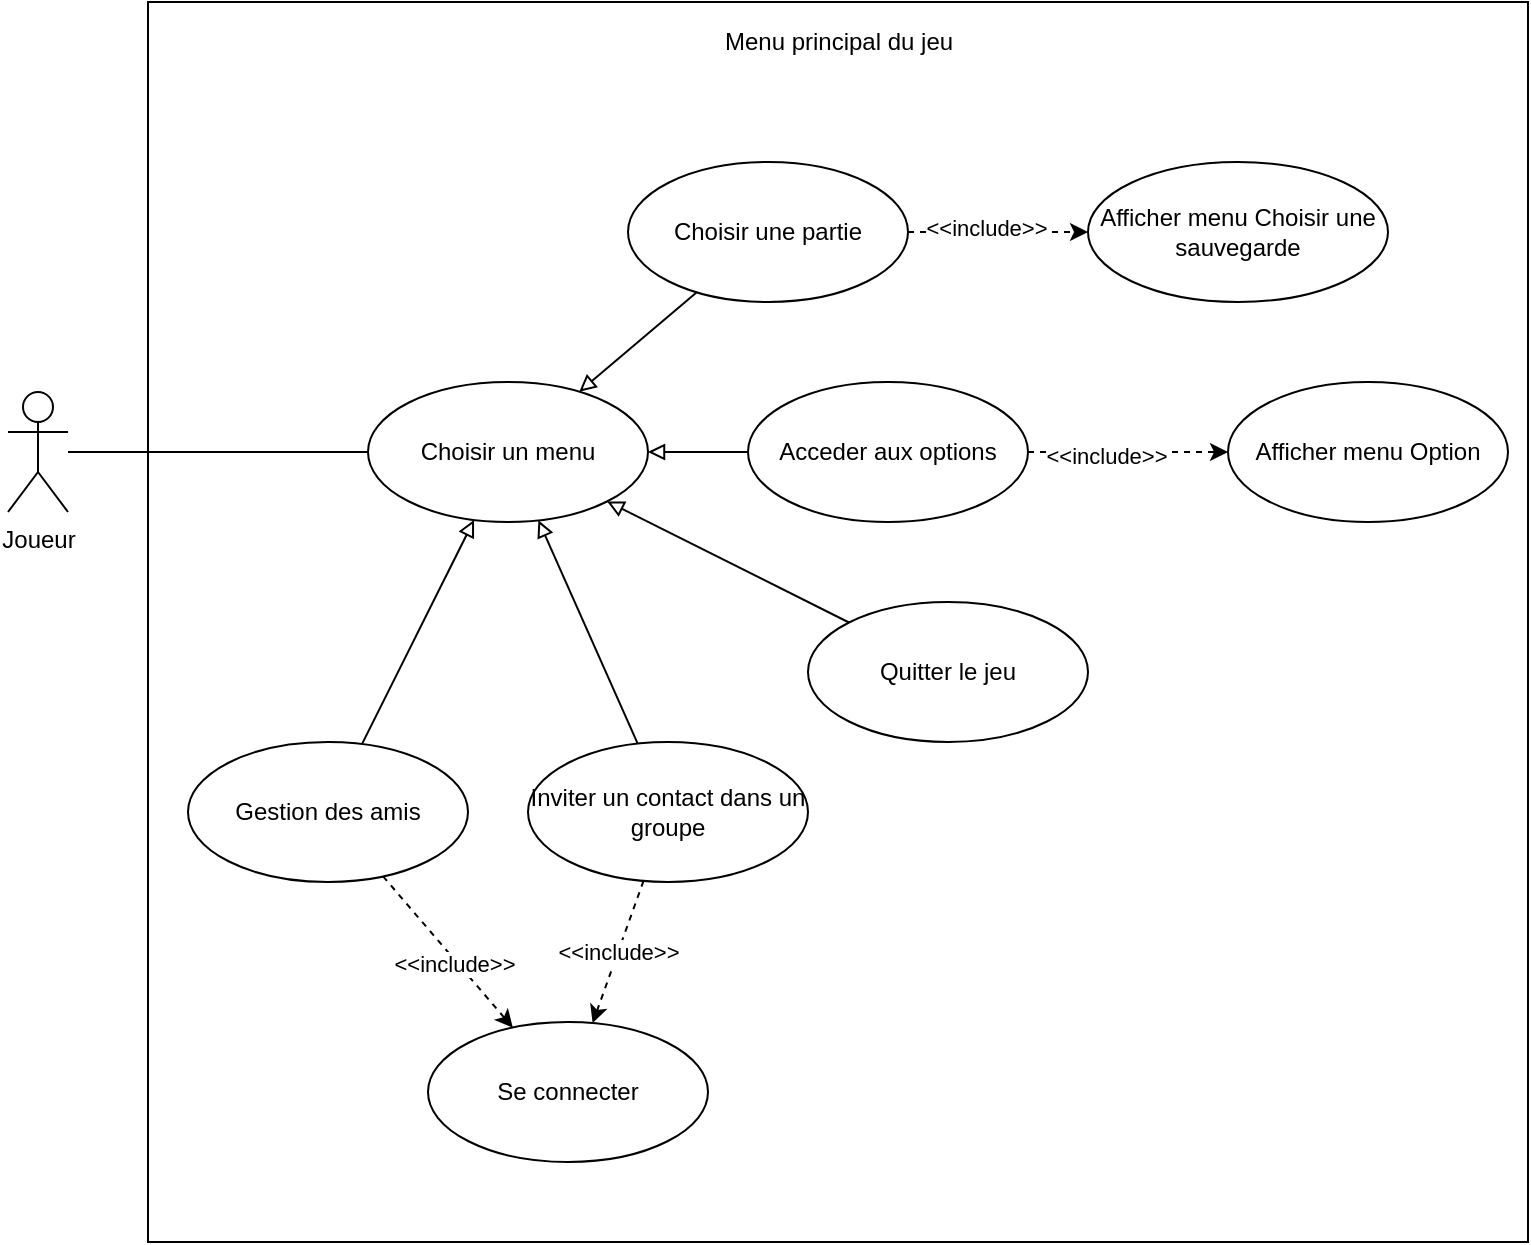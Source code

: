 <mxfile version="13.7.9" type="device"><diagram id="e9d17auqEK72nvCpza8T" name="Page-1"><mxGraphModel dx="1086" dy="806" grid="1" gridSize="10" guides="1" tooltips="1" connect="1" arrows="1" fold="1" page="1" pageScale="1" pageWidth="1169" pageHeight="827" math="0" shadow="0"><root><mxCell id="0"/><mxCell id="1" parent="0"/><mxCell id="4SonnPk5yRRn0g_7Sao2-34" value="" style="html=1;" parent="1" vertex="1"><mxGeometry x="160" y="20" width="690" height="620" as="geometry"/></mxCell><mxCell id="sFVrEdId5z2_dv68VKi_-9" style="edgeStyle=none;rounded=0;orthogonalLoop=1;jettySize=auto;html=1;endArrow=none;endFill=0;" parent="1" source="4SonnPk5yRRn0g_7Sao2-1" target="sFVrEdId5z2_dv68VKi_-8" edge="1"><mxGeometry relative="1" as="geometry"/></mxCell><mxCell id="4SonnPk5yRRn0g_7Sao2-1" value="Joueur" style="shape=umlActor;verticalLabelPosition=bottom;verticalAlign=top;html=1;outlineConnect=0;" parent="1" vertex="1"><mxGeometry x="90" y="215" width="30" height="60" as="geometry"/></mxCell><mxCell id="4SonnPk5yRRn0g_7Sao2-37" style="edgeStyle=none;rounded=0;orthogonalLoop=1;jettySize=auto;html=1;dashed=1;endArrow=classic;endFill=1;" parent="1" source="4SonnPk5yRRn0g_7Sao2-18" target="4SonnPk5yRRn0g_7Sao2-26" edge="1"><mxGeometry relative="1" as="geometry"/></mxCell><mxCell id="4SonnPk5yRRn0g_7Sao2-41" value="&amp;lt;&amp;lt;include&amp;gt;&amp;gt;" style="edgeLabel;html=1;align=center;verticalAlign=middle;resizable=0;points=[];" parent="4SonnPk5yRRn0g_7Sao2-37" vertex="1" connectable="0"><mxGeometry x="-0.225" y="-2" relative="1" as="geometry"><mxPoint as="offset"/></mxGeometry></mxCell><mxCell id="4SonnPk5yRRn0g_7Sao2-18" value="Acceder aux options" style="ellipse;whiteSpace=wrap;html=1;" parent="1" vertex="1"><mxGeometry x="460" y="210" width="140" height="70" as="geometry"/></mxCell><mxCell id="4SonnPk5yRRn0g_7Sao2-22" value="Choisir une partie" style="ellipse;whiteSpace=wrap;html=1;" parent="1" vertex="1"><mxGeometry x="400" y="100" width="140" height="70" as="geometry"/></mxCell><mxCell id="4SonnPk5yRRn0g_7Sao2-36" style="edgeStyle=none;rounded=0;orthogonalLoop=1;jettySize=auto;html=1;endArrow=classic;endFill=1;dashed=1;" parent="1" source="4SonnPk5yRRn0g_7Sao2-22" target="4SonnPk5yRRn0g_7Sao2-25" edge="1"><mxGeometry relative="1" as="geometry"><mxPoint x="627.14" y="250.874" as="sourcePoint"/></mxGeometry></mxCell><mxCell id="4SonnPk5yRRn0g_7Sao2-38" value="Text" style="edgeLabel;html=1;align=center;verticalAlign=middle;resizable=0;points=[];" parent="4SonnPk5yRRn0g_7Sao2-36" vertex="1" connectable="0"><mxGeometry x="-0.166" relative="1" as="geometry"><mxPoint y="1" as="offset"/></mxGeometry></mxCell><mxCell id="4SonnPk5yRRn0g_7Sao2-40" value="&amp;lt;&amp;lt;include&amp;gt;&amp;gt;" style="edgeLabel;html=1;align=center;verticalAlign=middle;resizable=0;points=[];" parent="4SonnPk5yRRn0g_7Sao2-36" vertex="1" connectable="0"><mxGeometry x="-0.132" y="2" relative="1" as="geometry"><mxPoint as="offset"/></mxGeometry></mxCell><mxCell id="4SonnPk5yRRn0g_7Sao2-24" value="Quitter le jeu" style="ellipse;whiteSpace=wrap;html=1;" parent="1" vertex="1"><mxGeometry x="490" y="320" width="140" height="70" as="geometry"/></mxCell><mxCell id="4SonnPk5yRRn0g_7Sao2-25" value="Afficher menu Choisir une sauvegarde" style="ellipse;whiteSpace=wrap;html=1;" parent="1" vertex="1"><mxGeometry x="630" y="100" width="150" height="70" as="geometry"/></mxCell><mxCell id="4SonnPk5yRRn0g_7Sao2-26" value="Afficher menu Option" style="ellipse;whiteSpace=wrap;html=1;" parent="1" vertex="1"><mxGeometry x="700" y="210" width="140" height="70" as="geometry"/></mxCell><mxCell id="sFVrEdId5z2_dv68VKi_-1" value="Menu principal du jeu" style="text;html=1;align=center;verticalAlign=middle;resizable=0;points=[];autosize=1;strokeColor=none;" parent="1" vertex="1"><mxGeometry x="440" y="30" width="130" height="20" as="geometry"/></mxCell><mxCell id="sFVrEdId5z2_dv68VKi_-2" value="Se connecter" style="ellipse;whiteSpace=wrap;html=1;" parent="1" vertex="1"><mxGeometry x="300" y="530" width="140" height="70" as="geometry"/></mxCell><mxCell id="sFVrEdId5z2_dv68VKi_-19" style="edgeStyle=none;rounded=0;orthogonalLoop=1;jettySize=auto;html=1;startArrow=none;startFill=0;endArrow=classic;endFill=1;dashed=1;" parent="1" source="sFVrEdId5z2_dv68VKi_-4" target="sFVrEdId5z2_dv68VKi_-2" edge="1"><mxGeometry relative="1" as="geometry"/></mxCell><mxCell id="sFVrEdId5z2_dv68VKi_-23" value="&amp;lt;&amp;lt;include&amp;gt;&amp;gt;" style="edgeLabel;html=1;align=center;verticalAlign=middle;resizable=0;points=[];" parent="sFVrEdId5z2_dv68VKi_-19" vertex="1" connectable="0"><mxGeometry x="0.121" y="-1" relative="1" as="geometry"><mxPoint as="offset"/></mxGeometry></mxCell><mxCell id="sFVrEdId5z2_dv68VKi_-4" value="Gestion des amis" style="ellipse;whiteSpace=wrap;html=1;" parent="1" vertex="1"><mxGeometry x="180" y="390" width="140" height="70" as="geometry"/></mxCell><mxCell id="sFVrEdId5z2_dv68VKi_-12" style="edgeStyle=none;rounded=0;orthogonalLoop=1;jettySize=auto;html=1;startArrow=block;startFill=0;endArrow=none;endFill=0;" parent="1" source="sFVrEdId5z2_dv68VKi_-8" target="4SonnPk5yRRn0g_7Sao2-22" edge="1"><mxGeometry relative="1" as="geometry"><mxPoint x="510.952" y="230.754" as="targetPoint"/></mxGeometry></mxCell><mxCell id="sFVrEdId5z2_dv68VKi_-13" style="edgeStyle=none;rounded=0;orthogonalLoop=1;jettySize=auto;html=1;startArrow=block;startFill=0;endArrow=none;endFill=0;" parent="1" source="sFVrEdId5z2_dv68VKi_-8" target="4SonnPk5yRRn0g_7Sao2-18" edge="1"><mxGeometry relative="1" as="geometry"/></mxCell><mxCell id="sFVrEdId5z2_dv68VKi_-15" style="edgeStyle=none;rounded=0;orthogonalLoop=1;jettySize=auto;html=1;startArrow=block;startFill=0;endArrow=none;endFill=0;" parent="1" source="sFVrEdId5z2_dv68VKi_-8" target="4SonnPk5yRRn0g_7Sao2-24" edge="1"><mxGeometry relative="1" as="geometry"/></mxCell><mxCell id="aQTO3oVE8-C-zyK12-9M-1" style="rounded=0;orthogonalLoop=1;jettySize=auto;html=1;endArrow=none;endFill=0;startArrow=block;startFill=0;" parent="1" source="sFVrEdId5z2_dv68VKi_-8" target="sFVrEdId5z2_dv68VKi_-4" edge="1"><mxGeometry relative="1" as="geometry"/></mxCell><mxCell id="lUpinRmS30WNiAeHfLzE-2" style="rounded=0;orthogonalLoop=1;jettySize=auto;html=1;endArrow=block;endFill=0;" edge="1" parent="1" source="lUpinRmS30WNiAeHfLzE-1" target="sFVrEdId5z2_dv68VKi_-8"><mxGeometry relative="1" as="geometry"/></mxCell><mxCell id="sFVrEdId5z2_dv68VKi_-8" value="Choisir un menu" style="ellipse;whiteSpace=wrap;html=1;" parent="1" vertex="1"><mxGeometry x="270" y="210" width="140" height="70" as="geometry"/></mxCell><mxCell id="lUpinRmS30WNiAeHfLzE-3" value="&amp;lt;&amp;lt;include&amp;gt;&amp;gt;" style="edgeStyle=none;rounded=0;orthogonalLoop=1;jettySize=auto;html=1;endArrow=classic;endFill=1;dashed=1;" edge="1" parent="1" source="lUpinRmS30WNiAeHfLzE-1" target="sFVrEdId5z2_dv68VKi_-2"><mxGeometry relative="1" as="geometry"/></mxCell><mxCell id="lUpinRmS30WNiAeHfLzE-1" value="Inviter un contact dans un groupe" style="ellipse;whiteSpace=wrap;html=1;" vertex="1" parent="1"><mxGeometry x="350" y="390" width="140" height="70" as="geometry"/></mxCell></root></mxGraphModel></diagram></mxfile>